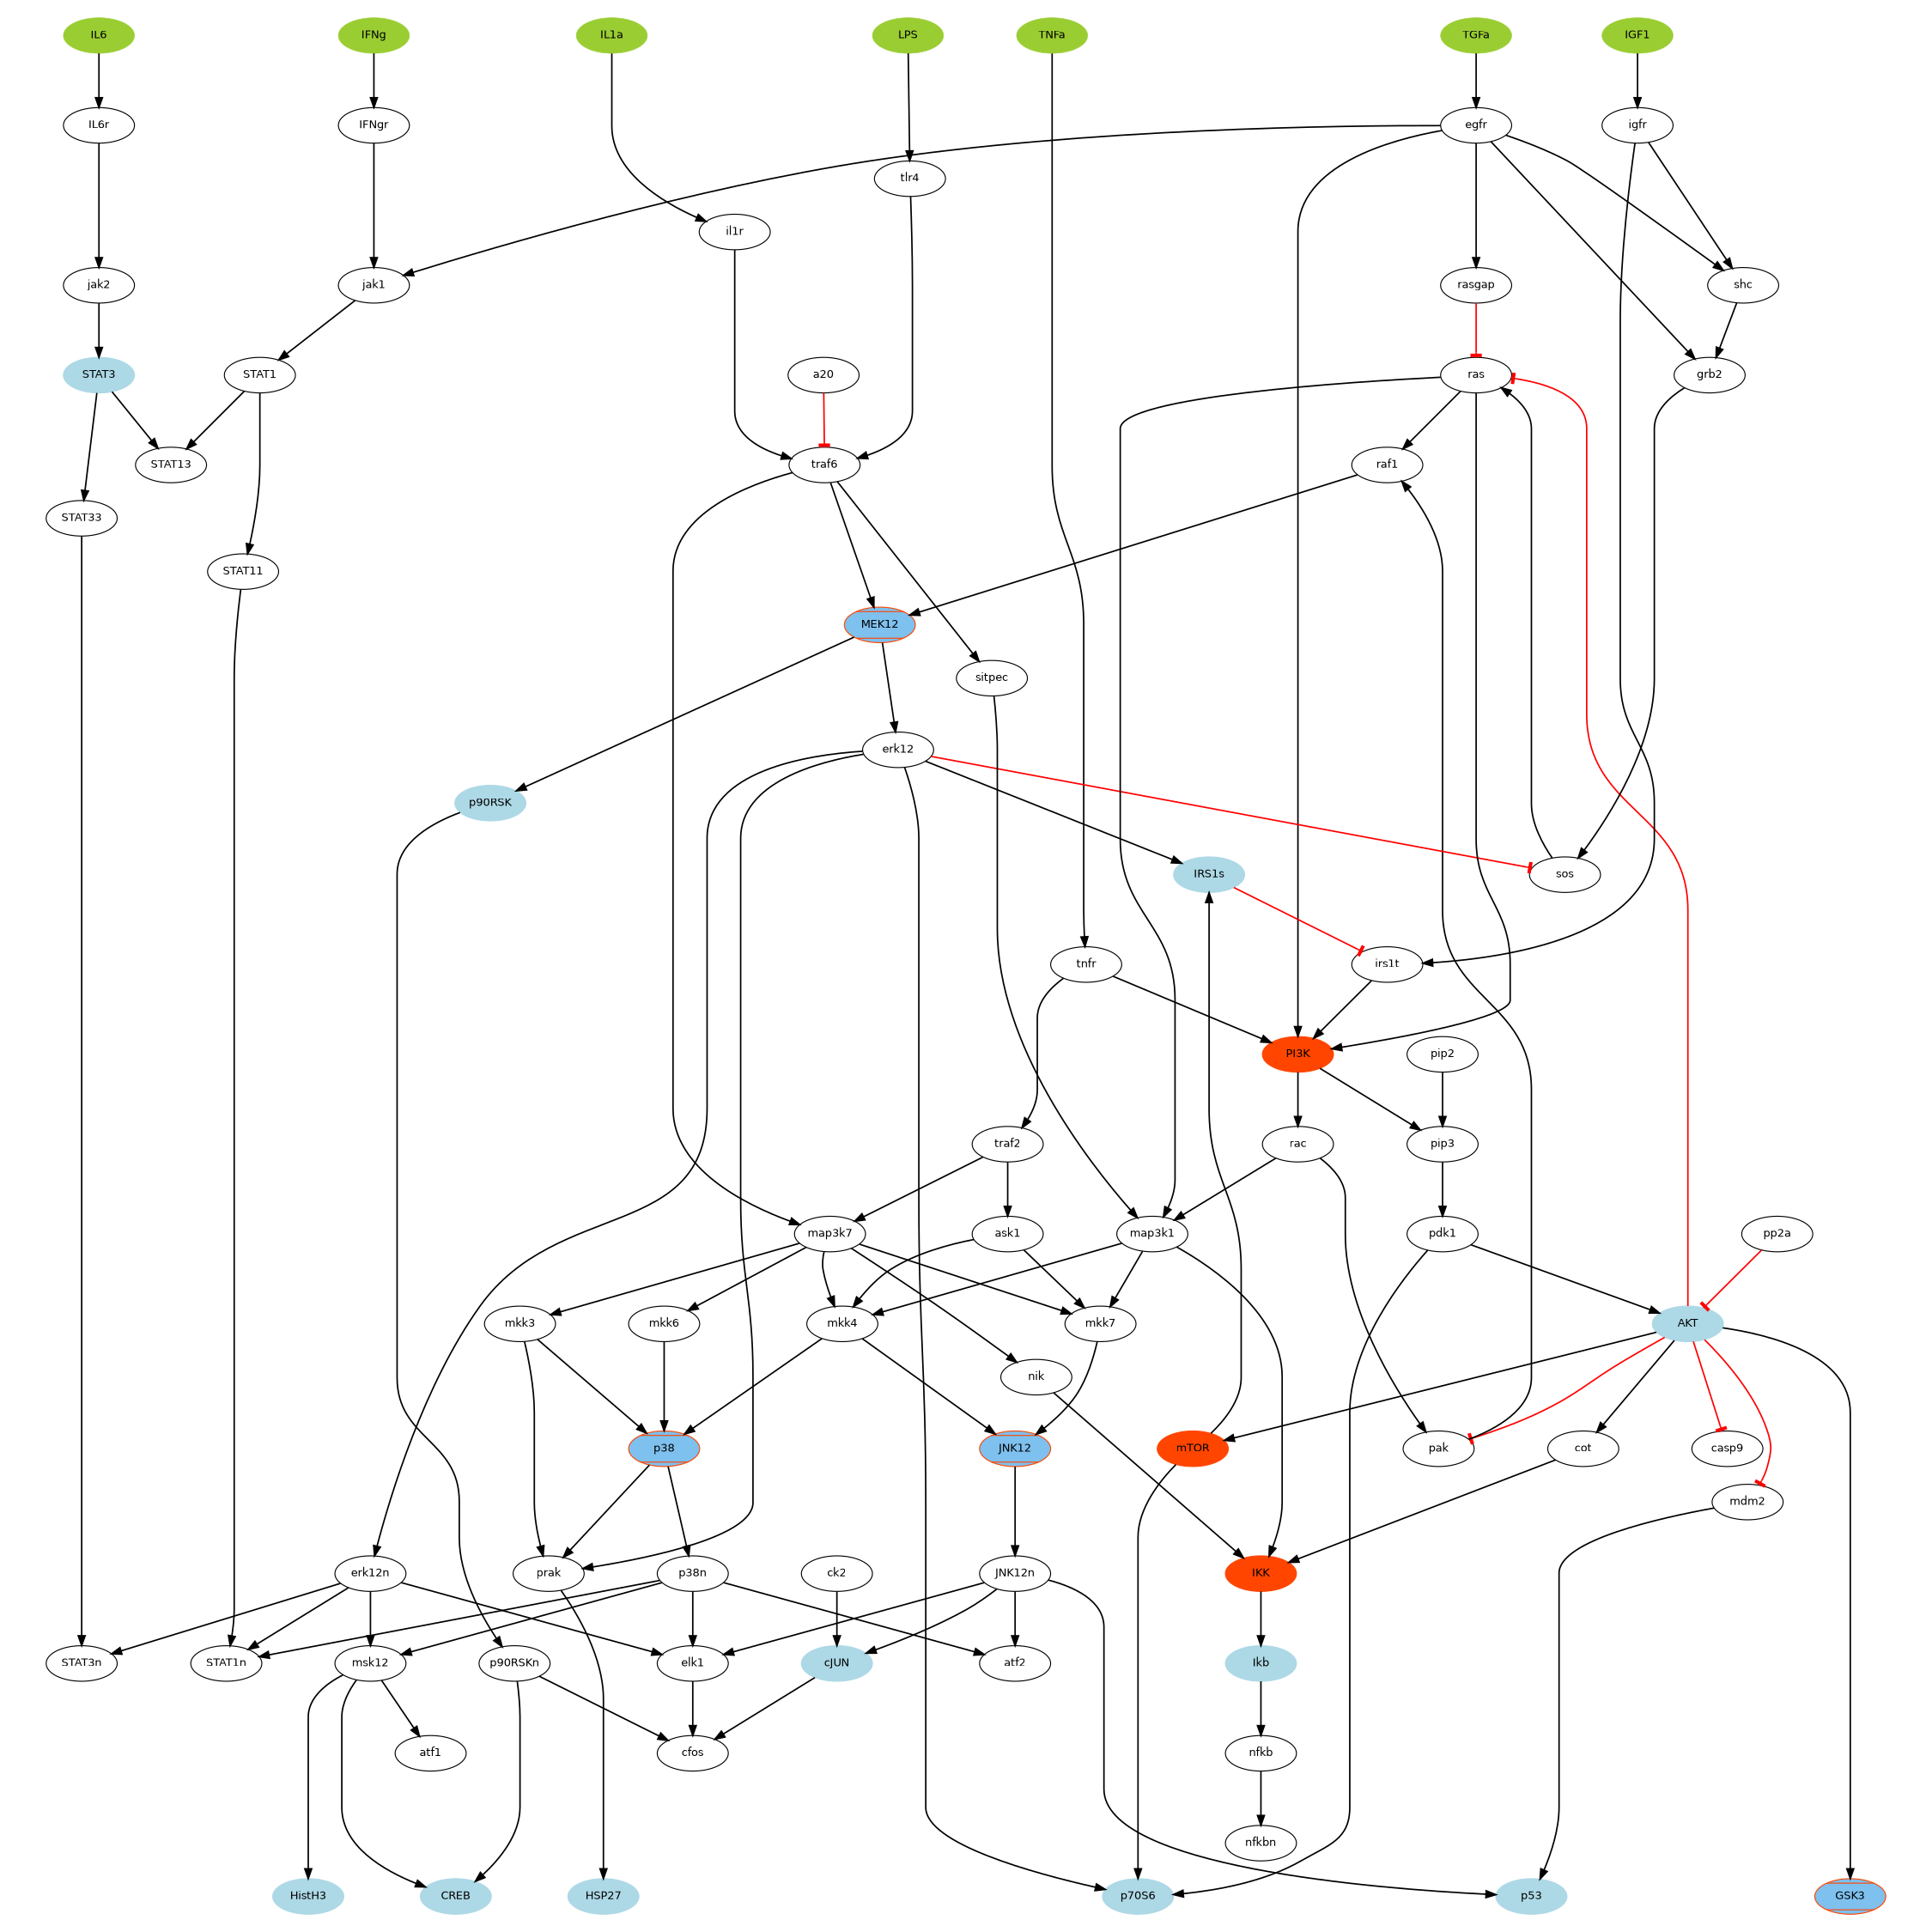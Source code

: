 digraph foo {
	graph [splines=TRUE, size="15,15", bgcolor=white, ratio=fill, pad="0.5,0.5", dpi=72, fontcolor=black, rank=same, rankdir=TB];
	node [label="\N", fontsize=22, fontname=Helvetica, style="filled,bold", shape=circle, fixedsize=TRUE, fillcolor=transparent, color=black, fontcolor=black, height="0.5", width="0.75",  ];
	edge [headport=center, style=solid, penwidth=1, weight="1.0", arrowsize=2, minlen=3, color=black, dir=none, fontcolor=black, arrowhead=none, arrowtail=none, fontsize=14, labelfontsize=11];
	graph [bb="0 0 3748 3748"];
	subgraph 0 {
		graph [bb=""];
		IL6r [label=IL6r, shape=ellipse, fixedsize=FALSE, fillcolor=white, height=1, width=2];
		egfr [label=egfr, shape=ellipse, fixedsize=FALSE, fillcolor=white, height=1, width=2];
		IFNgr [label=IFNgr, shape=ellipse, fixedsize=FALSE, fillcolor=white, height=1, width=2];
	}
	subgraph 1 {
		graph [bb=""];
		rasgap [label=rasgap, shape=ellipse, fixedsize=FALSE, fillcolor=white, height=1, width=2];
		jak1 [label=jak1, shape=ellipse, fixedsize=FALSE, fillcolor=white, height=1, width=2];
		jak2 [label=jak2, shape=ellipse, fixedsize=FALSE, fillcolor=white, height=1, width=2];
	}
	subgraph 2 {
		graph [bb=""];
		STAT1 [label=STAT1, shape=ellipse, fixedsize=FALSE, fillcolor=white, height=1, width=2];
	}
	subgraph 3 {
		graph [rank=source,
			bb=""];
		IL6 [label=IL6, style=filled, shape=ellipse, fixedsize=FALSE, fillcolor=olivedrab3, color=olivedrab3, height=1, width=2];
		TGFa [label=TGFa, style=filled, shape=ellipse, fixedsize=FALSE, fillcolor=olivedrab3, color=olivedrab3, height=1, width=2];
		IFNg [label=IFNg, style=filled, shape=ellipse, fixedsize=FALSE, fillcolor=olivedrab3, color=olivedrab3, height=1, width=2];
		LPS [label=LPS, style=filled, shape=ellipse, fixedsize=FALSE, fillcolor=olivedrab3, color=olivedrab3, height=1, width=2];
		IL1a [label=IL1a, style=filled, shape=ellipse, fixedsize=FALSE, fillcolor=olivedrab3, color=olivedrab3, height=1, width=2];
		TNFa [label=TNFa, style=filled, shape=ellipse, fixedsize=FALSE, fillcolor=olivedrab3, color=olivedrab3, height=1, width=2];
		IGF1 [label=IGF1, style=filled, shape=ellipse, fixedsize=FALSE, fillcolor=olivedrab3, color=olivedrab3, height=1, width=2];
	}
	subgraph 4 {
		graph [rank=sink,
			bb=""];
		p70S6 [label=p70S6, shape=ellipse, fixedsize=FALSE, fillcolor=lightblue, color=lightblue, height=1, width=2];
		HSP27 [label=HSP27, shape=ellipse, fixedsize=FALSE, fillcolor=lightblue, color=lightblue, height=1, width=2];
		GSK3 [label=GSK3, style="filled,bold,diagonals", shape=ellipse, fixedsize=FALSE, fillcolor=SkyBlue2, color=orangered, height=1, width=2];
		CREB [label=CREB, shape=ellipse, fixedsize=FALSE, fillcolor=lightblue, color=lightblue, height=1, width=2];
		p53 [label=p53, shape=ellipse, fixedsize=FALSE, fillcolor=lightblue, color=lightblue, height=1, width=2];
		HistH3 [label=HistH3, shape=ellipse, fixedsize=FALSE, fillcolor=lightblue, color=lightblue, height=1, width=2];
	}
	STAT3 [label=STAT3, shape=ellipse, fixedsize=FALSE, fillcolor=lightblue, color=lightblue, height=1, width=2];
	traf6 [label=traf6, shape=ellipse, fixedsize=FALSE, fillcolor=white, height=1, width=2];
	AKT [label=AKT, shape=ellipse, fixedsize=FALSE, fillcolor=lightblue, color=lightblue, height=1, width=2];
	pak [label=pak, shape=ellipse, fixedsize=FALSE, fillcolor=white, height=1, width=2];
	MEK12 [label=MEK12, style="filled,bold,diagonals", shape=ellipse, fixedsize=FALSE, fillcolor=SkyBlue2, color=orangered, height=1, width=2];
	nfkb [label=nfkb, shape=ellipse, fixedsize=FALSE, fillcolor=white, height=1, width=2];
	p38 [label=p38, style="filled,bold,diagonals", shape=ellipse, fixedsize=FALSE, fillcolor=SkyBlue2, color=orangered, height=1, width=2];
	cot [label=cot, shape=ellipse, fixedsize=FALSE, fillcolor=white, height=1, width=2];
	mTOR [label=mTOR, shape=ellipse, fixedsize=FALSE, fillcolor=orangered, color=orangered, height=1, width=2];
	prak [label=prak, shape=ellipse, fixedsize=FALSE, fillcolor=white, height=1, width=2];
	map3k7 [label=map3k7, shape=ellipse, fixedsize=FALSE, fillcolor=white, height=1, width=2];
	erk12 [label=erk12, shape=ellipse, fixedsize=FALSE, fillcolor=white, height=1, width=2];
	ras [label=ras, shape=ellipse, fixedsize=FALSE, fillcolor=white, height=1, width=2];
	rac [label=rac, shape=ellipse, fixedsize=FALSE, fillcolor=white, height=1, width=2];
	mkk7 [label=mkk7, shape=ellipse, fixedsize=FALSE, fillcolor=white, height=1, width=2];
	map3k1 [label=map3k1, shape=ellipse, fixedsize=FALSE, fillcolor=white, height=1, width=2];
	p90RSK [label=p90RSK, shape=ellipse, fixedsize=FALSE, fillcolor=lightblue, color=lightblue, height=1, width=2];
	JNK12 [label=JNK12, style="filled,bold,diagonals", shape=ellipse, fixedsize=FALSE, fillcolor=SkyBlue2, color=orangered, height=1, width=2];
	STAT33 [label=STAT33, shape=ellipse, fixedsize=FALSE, fillcolor=white, height=1, width=2];
	STAT11 [label=STAT11, shape=ellipse, fixedsize=FALSE, fillcolor=white, height=1, width=2];
	mkk4 [label=mkk4, shape=ellipse, fixedsize=FALSE, fillcolor=white, height=1, width=2];
	raf1 [label=raf1, shape=ellipse, fixedsize=FALSE, fillcolor=white, height=1, width=2];
	sos [label=sos, shape=ellipse, fixedsize=FALSE, fillcolor=white, height=1, width=2];
	grb2 [label=grb2, shape=ellipse, fixedsize=FALSE, fillcolor=white, height=1, width=2];
	shc [label=shc, shape=ellipse, fixedsize=FALSE, fillcolor=white, height=1, width=2];
	igfr [label=igfr, shape=ellipse, fixedsize=FALSE, fillcolor=white, height=1, width=2];
	pdk1 [label=pdk1, shape=ellipse, fixedsize=FALSE, fillcolor=white, height=1, width=2];
	pp2a [label=pp2a, shape=ellipse, fixedsize=FALSE, fillcolor=white, height=1, width=2];
	pip3 [label=pip3, shape=ellipse, fixedsize=FALSE, fillcolor=white, height=1, width=2];
	PI3K [label=PI3K, shape=ellipse, fixedsize=FALSE, fillcolor=orangered, color=orangered, height=1, width=2];
	pip2 [label=pip2, shape=ellipse, fixedsize=FALSE, fillcolor=white, height=1, width=2];
	irs1t [label=irs1t, shape=ellipse, fixedsize=FALSE, fillcolor=white, height=1, width=2];
	tnfr [label=tnfr, shape=ellipse, fixedsize=FALSE, fillcolor=white, height=1, width=2];
	sitpec [label=sitpec, shape=ellipse, fixedsize=FALSE, fillcolor=white, height=1, width=2];
	traf2 [label=traf2, shape=ellipse, fixedsize=FALSE, fillcolor=white, height=1, width=2];
	Ikb [label=Ikb, shape=ellipse, fixedsize=FALSE, fillcolor=lightblue, color=lightblue, height=1, width=2];
	IKK [label=IKK, shape=ellipse, fixedsize=FALSE, fillcolor=orangered, color=orangered, height=1, width=2];
	nik [label=nik, shape=ellipse, fixedsize=FALSE, fillcolor=white, height=1, width=2];
	mkk3 [label=mkk3, shape=ellipse, fixedsize=FALSE, fillcolor=white, height=1, width=2];
	mkk6 [label=mkk6, shape=ellipse, fixedsize=FALSE, fillcolor=white, height=1, width=2];
	tlr4 [label=tlr4, shape=ellipse, fixedsize=FALSE, fillcolor=white, height=1, width=2];
	a20 [label=a20, shape=ellipse, fixedsize=FALSE, fillcolor=white, height=1, width=2];
	il1r [label=il1r, shape=ellipse, fixedsize=FALSE, fillcolor=white, height=1, width=2];
	ask1 [label=ask1, shape=ellipse, fixedsize=FALSE, fillcolor=white, height=1, width=2];
	p90RSKn [label=p90RSKn, shape=ellipse, fixedsize=FALSE, fillcolor=white, height=1, width=2];
	erk12n [label=erk12n, shape=ellipse, fixedsize=FALSE, fillcolor=white, height=1, width=2];
	ck2 [label=ck2, shape=ellipse, fixedsize=FALSE, fillcolor=white, height=1, width=2];
	JNK12n [label=JNK12n, shape=ellipse, fixedsize=FALSE, fillcolor=white, height=1, width=2];
	cJUN [label=cJUN, shape=ellipse, fixedsize=FALSE, fillcolor=lightblue, color=lightblue, height=1, width=2];
	mdm2 [label=mdm2, shape=ellipse, fixedsize=FALSE, fillcolor=white, height=1, width=2];
	msk12 [label=msk12, shape=ellipse, fixedsize=FALSE, fillcolor=white, height=1, width=2];
	p38n [label=p38n, shape=ellipse, fixedsize=FALSE, fillcolor=white, height=1, width=2];
	elk1 [label=elk1, shape=ellipse, fixedsize=FALSE, fillcolor=white, height=1, width=2];
	IRS1s [label=IRS1s, shape=ellipse, fixedsize=FALSE, fillcolor=lightblue, color=lightblue, height=1, width=2];
	STAT13 [label=STAT13, shape=ellipse, fixedsize=FALSE, fillcolor=white, height=1, width=2];
	casp9 [label=casp9, shape=ellipse, fixedsize=FALSE, fillcolor=white, height=1, width=2];
	nfkbn [label=nfkbn, shape=ellipse, fixedsize=FALSE, fillcolor=white, height=1, width=2];
	STAT3n [label=STAT3n, shape=ellipse, fixedsize=FALSE, fillcolor=white, height=1, width=2];
	STAT1n [label=STAT1n, shape=ellipse, fixedsize=FALSE, fillcolor=white, height=1, width=2];
	cfos [label=cfos, shape=ellipse, fixedsize=FALSE, fillcolor=white, height=1, width=2];
	atf2 [label=atf2, shape=ellipse, fixedsize=FALSE, fillcolor=white, height=1, width=2];
	atf1 [label=atf1, shape=ellipse, fixedsize=FALSE, fillcolor=white, height=1, width=2];
	STAT3 -> STAT13:center [penwidth=3, weight=1, dir=forward, arrowhead=normal];
	STAT3 -> STAT33:center [penwidth=3, weight=1, dir=forward, arrowhead=normal];
	STAT1 -> STAT13:center [penwidth=3, weight=1, dir=forward, arrowhead=normal];
	STAT1 -> STAT11:center [penwidth=3, weight=1, dir=forward, arrowhead=normal];
	traf6 -> sitpec:center [penwidth=3, weight=1, dir=forward, arrowhead=normal];
	traf6 -> MEK12:center [penwidth=3, weight=1, dir=forward, arrowhead=normal];
	traf6 -> map3k7:center [penwidth=3, weight=1, dir=forward, arrowhead=normal];
	AKT -> casp9:center [penwidth=3, weight=1, color=red, dir=forward, arrowhead=tee];
	AKT -> pak:center [penwidth=3, weight=1, color=red, dir=forward, arrowhead=tee];
	AKT -> GSK3:center [penwidth=3, weight=1, dir=forward, arrowhead=normal];
	AKT -> mdm2:center [penwidth=3, weight=1, color=red, dir=forward, arrowhead=tee];
	AKT -> mTOR:center [penwidth=3, weight=1, dir=forward, arrowhead=normal];
	AKT -> cot:center [penwidth=3, weight=1, dir=forward, arrowhead=normal];
	AKT -> ras:center [penwidth=3, weight=1, color=red, dir=forward, arrowhead=tee];
	pak -> raf1:center [penwidth=3, weight=1, dir=forward, arrowhead=normal];
	MEK12 -> erk12:center [penwidth=3, weight=1, dir=forward, arrowhead=normal];
	MEK12 -> p90RSK:center [penwidth=3, weight=1, dir=forward, arrowhead=normal];
	nfkb -> nfkbn:center [penwidth=3, weight=1, dir=forward, arrowhead=normal];
	p38 -> p38n:center [penwidth=3, weight=1, dir=forward, arrowhead=normal];
	p38 -> prak:center [penwidth=3, weight=1, dir=forward, arrowhead=normal];
	cot -> IKK:center [penwidth=3, weight=1, dir=forward, arrowhead=normal];
	mTOR -> p70S6:center [penwidth=3, weight=1, dir=forward, arrowhead=normal];
	mTOR -> IRS1s:center [penwidth=3, weight=1, dir=forward, arrowhead=normal];
	prak -> HSP27:center [penwidth=3, weight=1, dir=forward, arrowhead=normal];
	map3k7 -> nik:center [penwidth=3, weight=1, dir=forward, arrowhead=normal];
	map3k7 -> mkk7:center [penwidth=3, weight=1, dir=forward, arrowhead=normal];
	map3k7 -> mkk4:center [penwidth=3, weight=1, dir=forward, arrowhead=normal];
	map3k7 -> mkk6:center [penwidth=3, weight=1, dir=forward, arrowhead=normal];
	map3k7 -> mkk3:center [penwidth=3, weight=1, dir=forward, arrowhead=normal];
	erk12 -> prak:center [penwidth=3, weight=1, dir=forward, arrowhead=normal];
	erk12 -> p70S6:center [penwidth=3, weight=1, dir=forward, arrowhead=normal];
	erk12 -> erk12n:center [penwidth=3, weight=1, dir=forward, arrowhead=normal];
	erk12 -> IRS1s:center [penwidth=3, weight=1, dir=forward, arrowhead=normal];
	erk12 -> sos:center [penwidth=3, weight=1, color=red, dir=forward, arrowhead=tee];
	ras -> PI3K:center [penwidth=3, weight=1, dir=forward, arrowhead=normal];
	ras -> map3k1:center [penwidth=3, weight=1, dir=forward, arrowhead=normal];
	ras -> raf1:center [penwidth=3, weight=1, dir=forward, arrowhead=normal];
	rac -> map3k1:center [penwidth=3, weight=1, dir=forward, arrowhead=normal];
	rac -> pak:center [penwidth=3, weight=1, dir=forward, arrowhead=normal];
	mkk7 -> JNK12:center [penwidth=3, weight=1, dir=forward, arrowhead=normal];
	map3k1 -> mkk7:center [penwidth=3, weight=1, dir=forward, arrowhead=normal];
	map3k1 -> mkk4:center [penwidth=3, weight=1, dir=forward, arrowhead=normal];
	map3k1 -> IKK:center [penwidth=3, weight=1, dir=forward, arrowhead=normal];
	IL6r -> jak2:center [penwidth=3, weight=1, dir=forward, arrowhead=normal];
	IL6 -> IL6r:center [penwidth=3, weight=1, dir=forward, arrowhead=normal];
	p90RSK -> p90RSKn:center [penwidth=3, weight=1, dir=forward, arrowhead=normal];
	JNK12 -> JNK12n:center [penwidth=3, weight=1, dir=forward, arrowhead=normal];
	STAT33 -> STAT3n:center [penwidth=3, weight=1, dir=forward, arrowhead=normal];
	STAT11 -> STAT1n:center [penwidth=3, weight=1, dir=forward, arrowhead=normal];
	mkk4 -> JNK12:center [penwidth=3, weight=1, dir=forward, arrowhead=normal];
	mkk4 -> p38:center [penwidth=3, weight=1, dir=forward, arrowhead=normal];
	egfr -> jak1:center [penwidth=3, weight=1, dir=forward, arrowhead=normal];
	egfr -> PI3K:center [penwidth=3, weight=1, dir=forward, arrowhead=normal];
	egfr -> grb2:center [penwidth=3, weight=1, dir=forward, arrowhead=normal];
	egfr -> shc:center [penwidth=3, weight=1, dir=forward, arrowhead=normal];
	egfr -> rasgap:center [penwidth=3, weight=1, dir=forward, arrowhead=normal];
	raf1 -> MEK12:center [penwidth=3, weight=1, dir=forward, arrowhead=normal];
	rasgap -> ras:center [penwidth=3, weight=1, color=red, dir=forward, arrowhead=tee];
	sos -> ras:center [penwidth=3, weight=1, dir=forward, arrowhead=normal];
	grb2 -> sos:center [penwidth=3, weight=1, dir=forward, arrowhead=normal];
	shc -> grb2:center [penwidth=3, weight=1, dir=forward, arrowhead=normal];
	igfr -> shc:center [penwidth=3, weight=1, dir=forward, arrowhead=normal];
	igfr -> irs1t:center [penwidth=3, weight=1, dir=forward, arrowhead=normal];
	TGFa -> egfr:center [penwidth=3, weight=1, dir=forward, arrowhead=normal];
	pdk1 -> AKT:center [penwidth=3, weight=1, dir=forward, arrowhead=normal];
	pdk1 -> p70S6:center [penwidth=3, weight=1, dir=forward, arrowhead=normal];
	pp2a -> AKT:center [penwidth=3, weight=1, color=red, dir=forward, arrowhead=tee];
	pip3 -> pdk1:center [penwidth=3, weight=1, dir=forward, arrowhead=normal];
	PI3K -> pip3:center [penwidth=3, weight=1, dir=forward, arrowhead=normal];
	PI3K -> rac:center [penwidth=3, weight=1, dir=forward, arrowhead=normal];
	pip2 -> pip3:center [penwidth=3, weight=1, dir=forward, arrowhead=normal];
	irs1t -> PI3K:center [penwidth=3, weight=1, dir=forward, arrowhead=normal];
	jak1 -> STAT1:center [penwidth=3, weight=1, dir=forward, arrowhead=normal];
	IFNg -> IFNgr:center [penwidth=3, weight=1, dir=forward, arrowhead=normal];
	IFNgr -> jak1:center [penwidth=3, weight=1, dir=forward, arrowhead=normal];
	tnfr -> PI3K:center [penwidth=3, weight=1, dir=forward, arrowhead=normal];
	tnfr -> traf2:center [penwidth=3, weight=1, dir=forward, arrowhead=normal];
	sitpec -> map3k1:center [penwidth=3, weight=1, dir=forward, arrowhead=normal];
	traf2 -> map3k7:center [penwidth=3, weight=1, dir=forward, arrowhead=normal];
	traf2 -> ask1:center [penwidth=3, weight=1, dir=forward, arrowhead=normal];
	Ikb -> nfkb:center [penwidth=3, weight=1, dir=forward, arrowhead=normal];
	IKK -> Ikb:center [penwidth=3, weight=1, dir=forward, arrowhead=normal];
	nik -> IKK:center [penwidth=3, weight=1, dir=forward, arrowhead=normal];
	mkk3 -> prak:center [penwidth=3, weight=1, dir=forward, arrowhead=normal];
	mkk3 -> p38:center [penwidth=3, weight=1, dir=forward, arrowhead=normal];
	mkk6 -> p38:center [penwidth=3, weight=1, dir=forward, arrowhead=normal];
	tlr4 -> traf6:center [penwidth=3, weight=1, dir=forward, arrowhead=normal];
	a20 -> traf6:center [penwidth=3, weight=1, color=red, dir=forward, arrowhead=tee];
	LPS -> tlr4:center [penwidth=3, weight=1, dir=forward, arrowhead=normal];
	il1r -> traf6:center [penwidth=3, weight=1, dir=forward, arrowhead=normal];
	IL1a -> il1r:center [penwidth=3, weight=1, dir=forward, arrowhead=normal];
	ask1 -> mkk7:center [penwidth=3, weight=1, dir=forward, arrowhead=normal];
	ask1 -> mkk4:center [penwidth=3, weight=1, dir=forward, arrowhead=normal];
	TNFa -> tnfr:center [penwidth=3, weight=1, dir=forward, arrowhead=normal];
	jak2 -> STAT3:center [penwidth=3, weight=1, dir=forward, arrowhead=normal];
	IGF1 -> igfr:center [penwidth=3, weight=1, dir=forward, arrowhead=normal];
	p90RSKn -> CREB:center [penwidth=3, weight=1, dir=forward, arrowhead=normal];
	p90RSKn -> cfos:center [penwidth=3, weight=1, dir=forward, arrowhead=normal];
	erk12n -> elk1:center [penwidth=3, weight=1, dir=forward, arrowhead=normal];
	erk12n -> STAT1n:center [penwidth=3, weight=1, dir=forward, arrowhead=normal];
	erk12n -> STAT3n:center [penwidth=3, weight=1, dir=forward, arrowhead=normal];
	erk12n -> msk12:center [penwidth=3, weight=1, dir=forward, arrowhead=normal];
	ck2 -> cJUN:center [penwidth=3, weight=1, dir=forward, arrowhead=normal];
	JNK12n -> cJUN:center [penwidth=3, weight=1, dir=forward, arrowhead=normal];
	JNK12n -> p53:center [penwidth=3, weight=1, dir=forward, arrowhead=normal];
	JNK12n -> atf2:center [penwidth=3, weight=1, dir=forward, arrowhead=normal];
	JNK12n -> elk1:center [penwidth=3, weight=1, dir=forward, arrowhead=normal];
	cJUN -> cfos:center [penwidth=3, weight=1, dir=forward, arrowhead=normal];
	mdm2 -> p53:center [penwidth=3, weight=1, dir=forward, arrowhead=normal];
	msk12 -> HistH3:center [penwidth=3, weight=1, dir=forward, arrowhead=normal];
	msk12 -> atf1:center [penwidth=3, weight=1, dir=forward, arrowhead=normal];
	msk12 -> CREB:center [penwidth=3, weight=1, dir=forward, arrowhead=normal];
	p38n -> STAT1n:center [penwidth=3, weight=1, dir=forward, arrowhead=normal];
	p38n -> elk1:center [penwidth=3, weight=1, dir=forward, arrowhead=normal];
	p38n -> atf2:center [penwidth=3, weight=1, dir=forward, arrowhead=normal];
	p38n -> msk12:center [penwidth=3, weight=1, dir=forward, arrowhead=normal];
	elk1 -> cfos:center [penwidth=3, weight=1, dir=forward, arrowhead=normal];
	IRS1s -> irs1t:center [penwidth=3, weight=1, color=red, dir=forward, arrowhead=tee];
}
